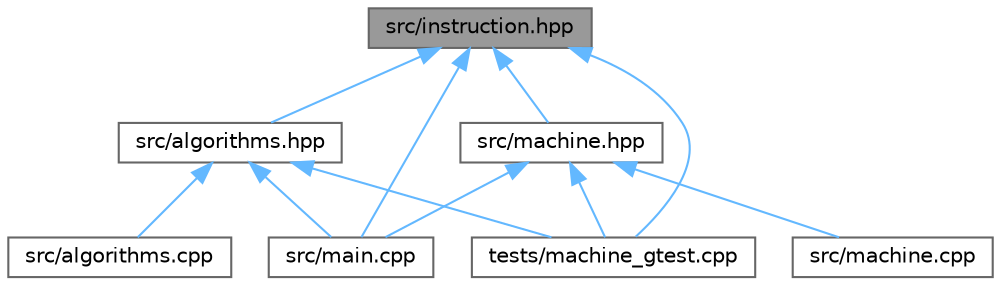 digraph "src/instruction.hpp"
{
 // LATEX_PDF_SIZE
  bgcolor="transparent";
  edge [fontname=Helvetica,fontsize=10,labelfontname=Helvetica,labelfontsize=10];
  node [fontname=Helvetica,fontsize=10,shape=box,height=0.2,width=0.4];
  Node1 [id="Node000001",label="src/instruction.hpp",height=0.2,width=0.4,color="gray40", fillcolor="grey60", style="filled", fontcolor="black",tooltip="Defines the Opcode enumeration and Instruction struct for the RISC emulator."];
  Node1 -> Node2 [id="edge1_Node000001_Node000002",dir="back",color="steelblue1",style="solid",tooltip=" "];
  Node2 [id="Node000002",label="src/algorithms.hpp",height=0.2,width=0.4,color="grey40", fillcolor="white", style="filled",URL="$algorithms_8hpp.html",tooltip="Declares functions to generate instruction sequences for various algorithms in the RISC emulator."];
  Node2 -> Node3 [id="edge2_Node000002_Node000003",dir="back",color="steelblue1",style="solid",tooltip=" "];
  Node3 [id="Node000003",label="src/algorithms.cpp",height=0.2,width=0.4,color="grey40", fillcolor="white", style="filled",URL="$algorithms_8cpp.html",tooltip="Implements functions to generate instruction sequences for various algorithms in the RISC emulator."];
  Node2 -> Node4 [id="edge3_Node000002_Node000004",dir="back",color="steelblue1",style="solid",tooltip=" "];
  Node4 [id="Node000004",label="src/main.cpp",height=0.2,width=0.4,color="grey40", fillcolor="white", style="filled",URL="$main_8cpp.html",tooltip="Entry point for the RISC Emulator demonstrating Fibonacci, Factorial, and List Sum programs."];
  Node2 -> Node5 [id="edge4_Node000002_Node000005",dir="back",color="steelblue1",style="solid",tooltip=" "];
  Node5 [id="Node000005",label="tests/machine_gtest.cpp",height=0.2,width=0.4,color="grey40", fillcolor="white", style="filled",URL="$machine__gtest_8cpp.html",tooltip="Unit tests for the RISC Emulator."];
  Node1 -> Node6 [id="edge5_Node000001_Node000006",dir="back",color="steelblue1",style="solid",tooltip=" "];
  Node6 [id="Node000006",label="src/machine.hpp",height=0.2,width=0.4,color="grey40", fillcolor="white", style="filled",URL="$machine_8hpp.html",tooltip="Defines the RiscMachine class and StatusRegister struct for RISC emulation."];
  Node6 -> Node7 [id="edge6_Node000006_Node000007",dir="back",color="steelblue1",style="solid",tooltip=" "];
  Node7 [id="Node000007",label="src/machine.cpp",height=0.2,width=0.4,color="grey40", fillcolor="white", style="filled",URL="$machine_8cpp.html",tooltip="Implementation of the RISC emulator machine."];
  Node6 -> Node4 [id="edge7_Node000006_Node000004",dir="back",color="steelblue1",style="solid",tooltip=" "];
  Node6 -> Node5 [id="edge8_Node000006_Node000005",dir="back",color="steelblue1",style="solid",tooltip=" "];
  Node1 -> Node4 [id="edge9_Node000001_Node000004",dir="back",color="steelblue1",style="solid",tooltip=" "];
  Node1 -> Node5 [id="edge10_Node000001_Node000005",dir="back",color="steelblue1",style="solid",tooltip=" "];
}
